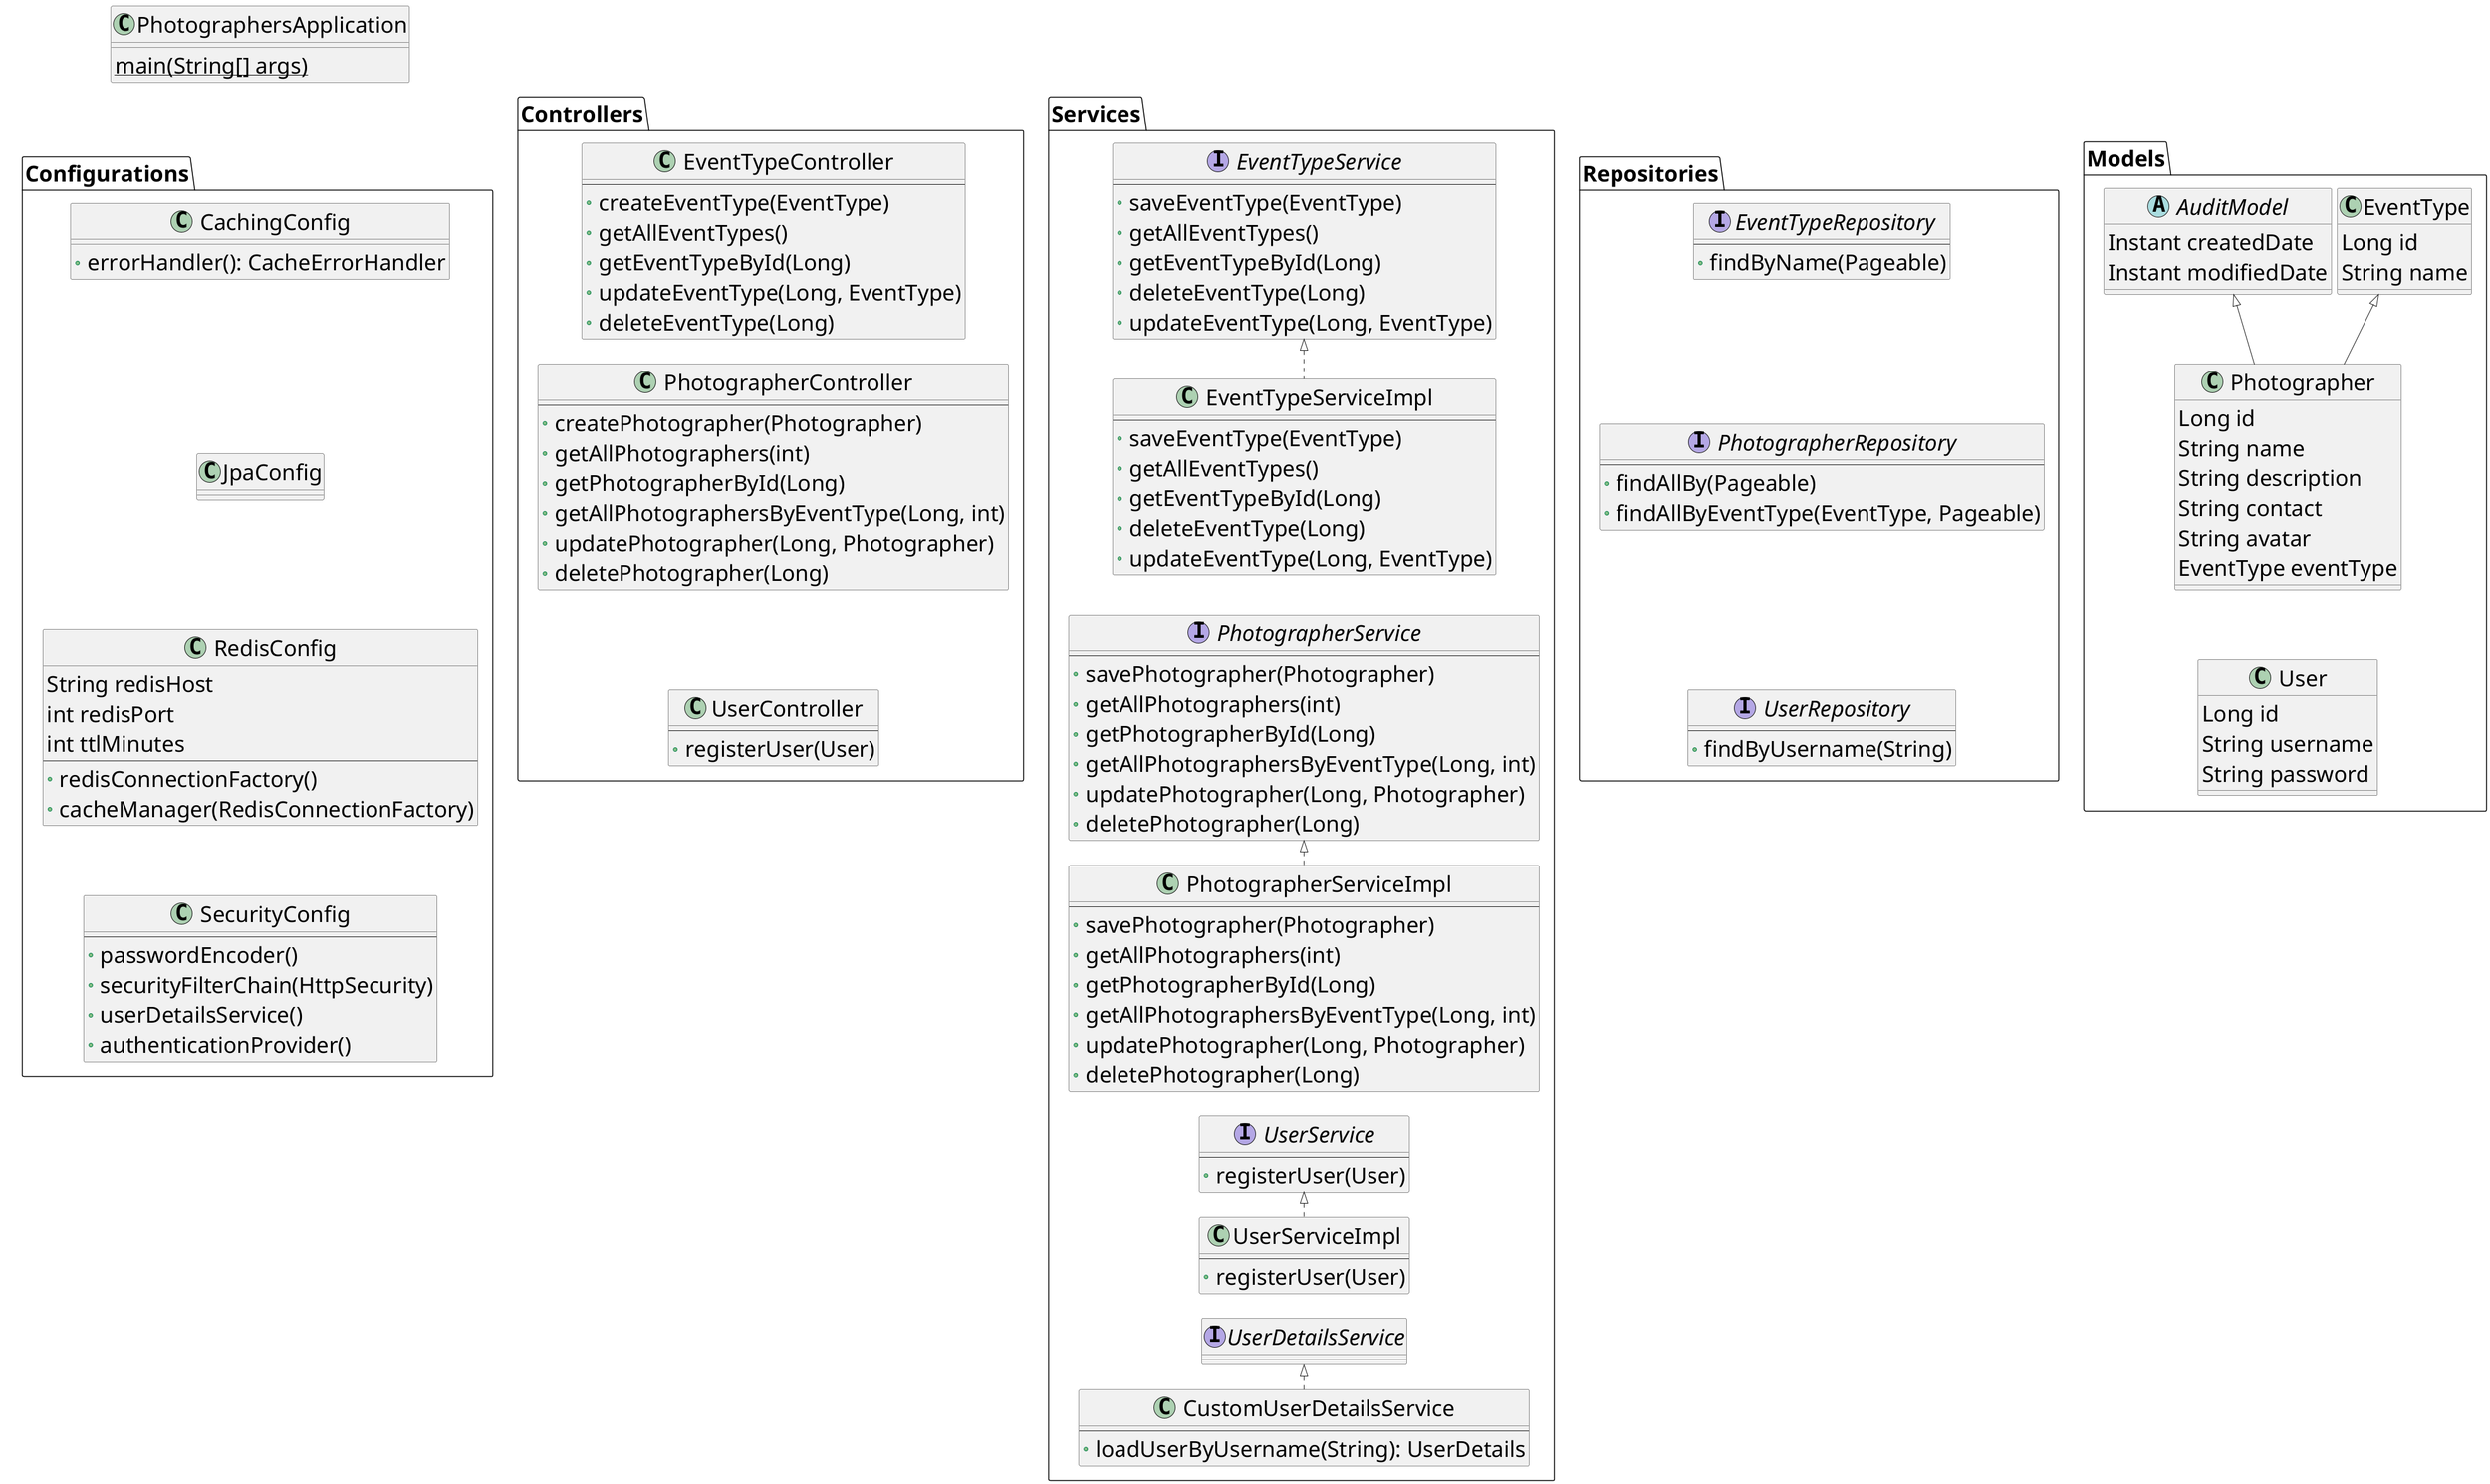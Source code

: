 @startuml
skinparam defaultFontSize 35
skinparam nodesep 10
skinparam ranksep 40
class PhotographersApplication {
    {static} main(String[] args)
}
package "Configurations" {
    class CachingConfig {
        +errorHandler(): CacheErrorHandler
    }
    class JpaConfig {
    }
    class RedisConfig {
      String redisHost
      int redisPort
      int ttlMinutes
      --
      +redisConnectionFactory()
      +cacheManager(RedisConnectionFactory)
    }
    class SecurityConfig {
      --
      +passwordEncoder()
      +securityFilterChain(HttpSecurity)
      +userDetailsService()
      +authenticationProvider()
    }
    CachingConfig -[hidden]d- "JpaConfig"
    "JpaConfig" -[hidden]d- "RedisConfig"
     "RedisConfig" -[hidden]d- "SecurityConfig"
}
package "Controllers" {
    class EventTypeController {
      --
      +createEventType(EventType)
      +getAllEventTypes()
      +getEventTypeById(Long)
      +updateEventType(Long, EventType)
      +deleteEventType(Long)
    }
    class PhotographerController {
      --
      +createPhotographer(Photographer)
      +getAllPhotographers(int)
      +getPhotographerById(Long)
      +getAllPhotographersByEventType(Long, int)
      +updatePhotographer(Long, Photographer)
      +deletePhotographer(Long)
    }
    class UserController {
        --
        +registerUser(User)
    }
    "EventTypeController" -[hidden]d- "PhotographerController"
    "PhotographerController" -[hidden]d- "UserController"
}
package "Services" {
    interface EventTypeService {
      --
      +saveEventType(EventType)
      +getAllEventTypes()
      +getEventTypeById(Long)
      +deleteEventType(Long)
      +updateEventType(Long, EventType)
    }
    interface PhotographerService {
      --
      +savePhotographer(Photographer)
      +getAllPhotographers(int)
      +getPhotographerById(Long)
      +getAllPhotographersByEventType(Long, int)
      +updatePhotographer(Long, Photographer)
      +deletePhotographer(Long)
    }
    interface UserService {
      --
      +registerUser(User)
    }
    class EventTypeServiceImpl {
      --
        +saveEventType(EventType)
        +getAllEventTypes()
        +getEventTypeById(Long)
        +deleteEventType(Long)
        +updateEventType(Long, EventType)
    }
    class PhotographerServiceImpl {
      --
      +savePhotographer(Photographer)
      +getAllPhotographers(int)
      +getPhotographerById(Long)
      +getAllPhotographersByEventType(Long, int)
      +updatePhotographer(Long, Photographer)
      +deletePhotographer(Long)
    }
    class UserServiceImpl {
      --
      +registerUser(User)
    }
    class CustomUserDetailsService {
      --
      +loadUserByUsername(String): UserDetails
    }
    class EventTypeServiceImpl implements EventTypeService
    class PhotographerServiceImpl implements PhotographerService
    class UserServiceImpl implements UserService
    class CustomUserDetailsService implements UserDetailsService
    EventTypeServiceImpl -[hidden]d- "PhotographerService"
    PhotographerServiceImpl -[hidden]d- "UserService"
    UserServiceImpl -[hidden]d- "UserDetailsService"
}
package "Repositories" {
    interface EventTypeRepository {
      --
      +findByName(Pageable)
    }
    interface PhotographerRepository {
      --
      +findAllBy(Pageable)
      +findAllByEventType(EventType, Pageable)
    }
    interface UserRepository {
      --
      +findByUsername(String)
    }
    EventTypeRepository -[hidden]d- "PhotographerRepository"
    PhotographerRepository -[hidden]d- "UserRepository"
}
package "Models" {
    class EventType {
      Long id
      String name
    }
    class Photographer {
        Long id
        String name
        String description
        String contact
        String avatar
        EventType eventType
    }
    abstract class AuditModel {
      Instant createdDate
      Instant modifiedDate
    }
    class User {
      Long id
      String username
      String password
    }
    AuditModel <|-- Photographer
    EventType <|-- Photographer
    "Photographer" -[hidden]d- "User"
}
"PhotographersApplication" -[hidden]d- "CachingConfig"
"Configurations" -[hidden]r- "Controllers"
"Controllers" -[hidden]r- "Services"
"Services" -[hidden]r- "Repositories"
"Repositories" -[hidden]r- "Models"
newpage
package "Exceptions" {
    class ErrorMessages {
      {static} String ERROR_EVENT_TYPE_EXISTS
      {static} String ERROR_EVENT_TYPE_NOT_FOUND
      {static} String ERROR_PHOTOGRAPHER_NOT_FOUND
      {static} String ERROR_USER_EXISTS
    }

    class ErrorResponse {
      int statusCode
      String message
      --
      +getStatusCode(): int
      +getMessage(): String
    }

    class GlobalExceptionHandler {
      --
      +handleResourceNotFoundException(ResourceNotFoundException)
      +handleResourceAlreadyExistsException(ResourceAlreadyExistsException)
      +handleMethodArgumentNotValidException(MethodArgumentNotValidException)
      +handleMethodArgumentTypeMismatchException(MethodArgumentTypeMismatchException)
      +handleRequestMethodNotSupportedException(HttpRequestMethodNotSupportedException)
      +handleHttpMessageNotReadableException(HttpMessageNotReadableException)
      +handleCommonException(Exception): ResponseEntity<ErrorResponse>
    }

    class ResourceAlreadyExistsException {
    }

    class ResourceNotFoundException {
    }
}

@enduml